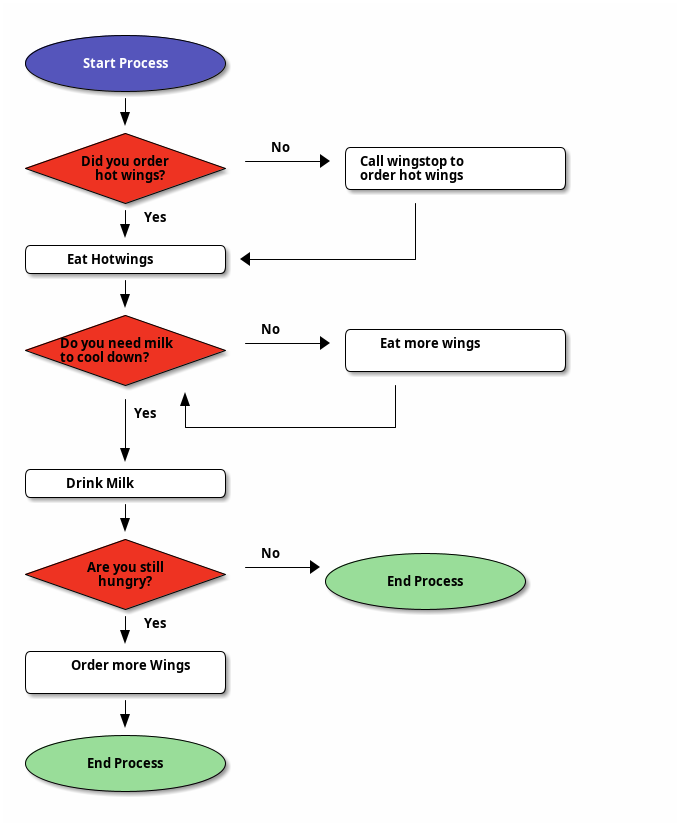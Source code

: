 @startditaa Activity_Diagram


+-------------------+
|     cBLU          |
|   Start Process   |
|           {o}     |
+-------------------+
          |
          v
+-------------------+          
|                   |    No     /---------------------\    
|   Did you order   | --------> | Call wingstop to    |
|     hot wings?{c} |           | order hot wings     |
|        cRED       |           \---------------------/
+-------------------+                  |
          | Yes                        |
          v                            |
/-------------------\                  |
|  Eat Hotwings     | <----------------+
\-------------------/
          |
          v
+-------------------+         
|      cRED         |   No      /---------------------\
|   Do you need milk| --------> | Eat more wings      |
|   to cool down?   |           |                     |
|           {c}     |           \---------------------/
+-------------------+                |
          |     ^                    |
          |Yes  |                    |
          |     +--------------------+
          |
          v
/-------------------\        
|  Drink Milk       |            
\-------------------/          
          |                       
          v                       
+-------------------+     
|     cRED          |   No    /-------------------\
|   Are you still   | ------->|      cGRE         |
|      hungry?      |         |    End Process    |
|        {c}        |         |           {o}     |             
+-------------------+         \-------------------/
          | Yes                       
          v                           
/-------------------\            
|  Order more Wings | 
|                   |
\-------------------/
          |
          v
+-------------------+
|     cGRE          |
|    End Process    |
|        {o}        |
+-------------------+

@endditaa